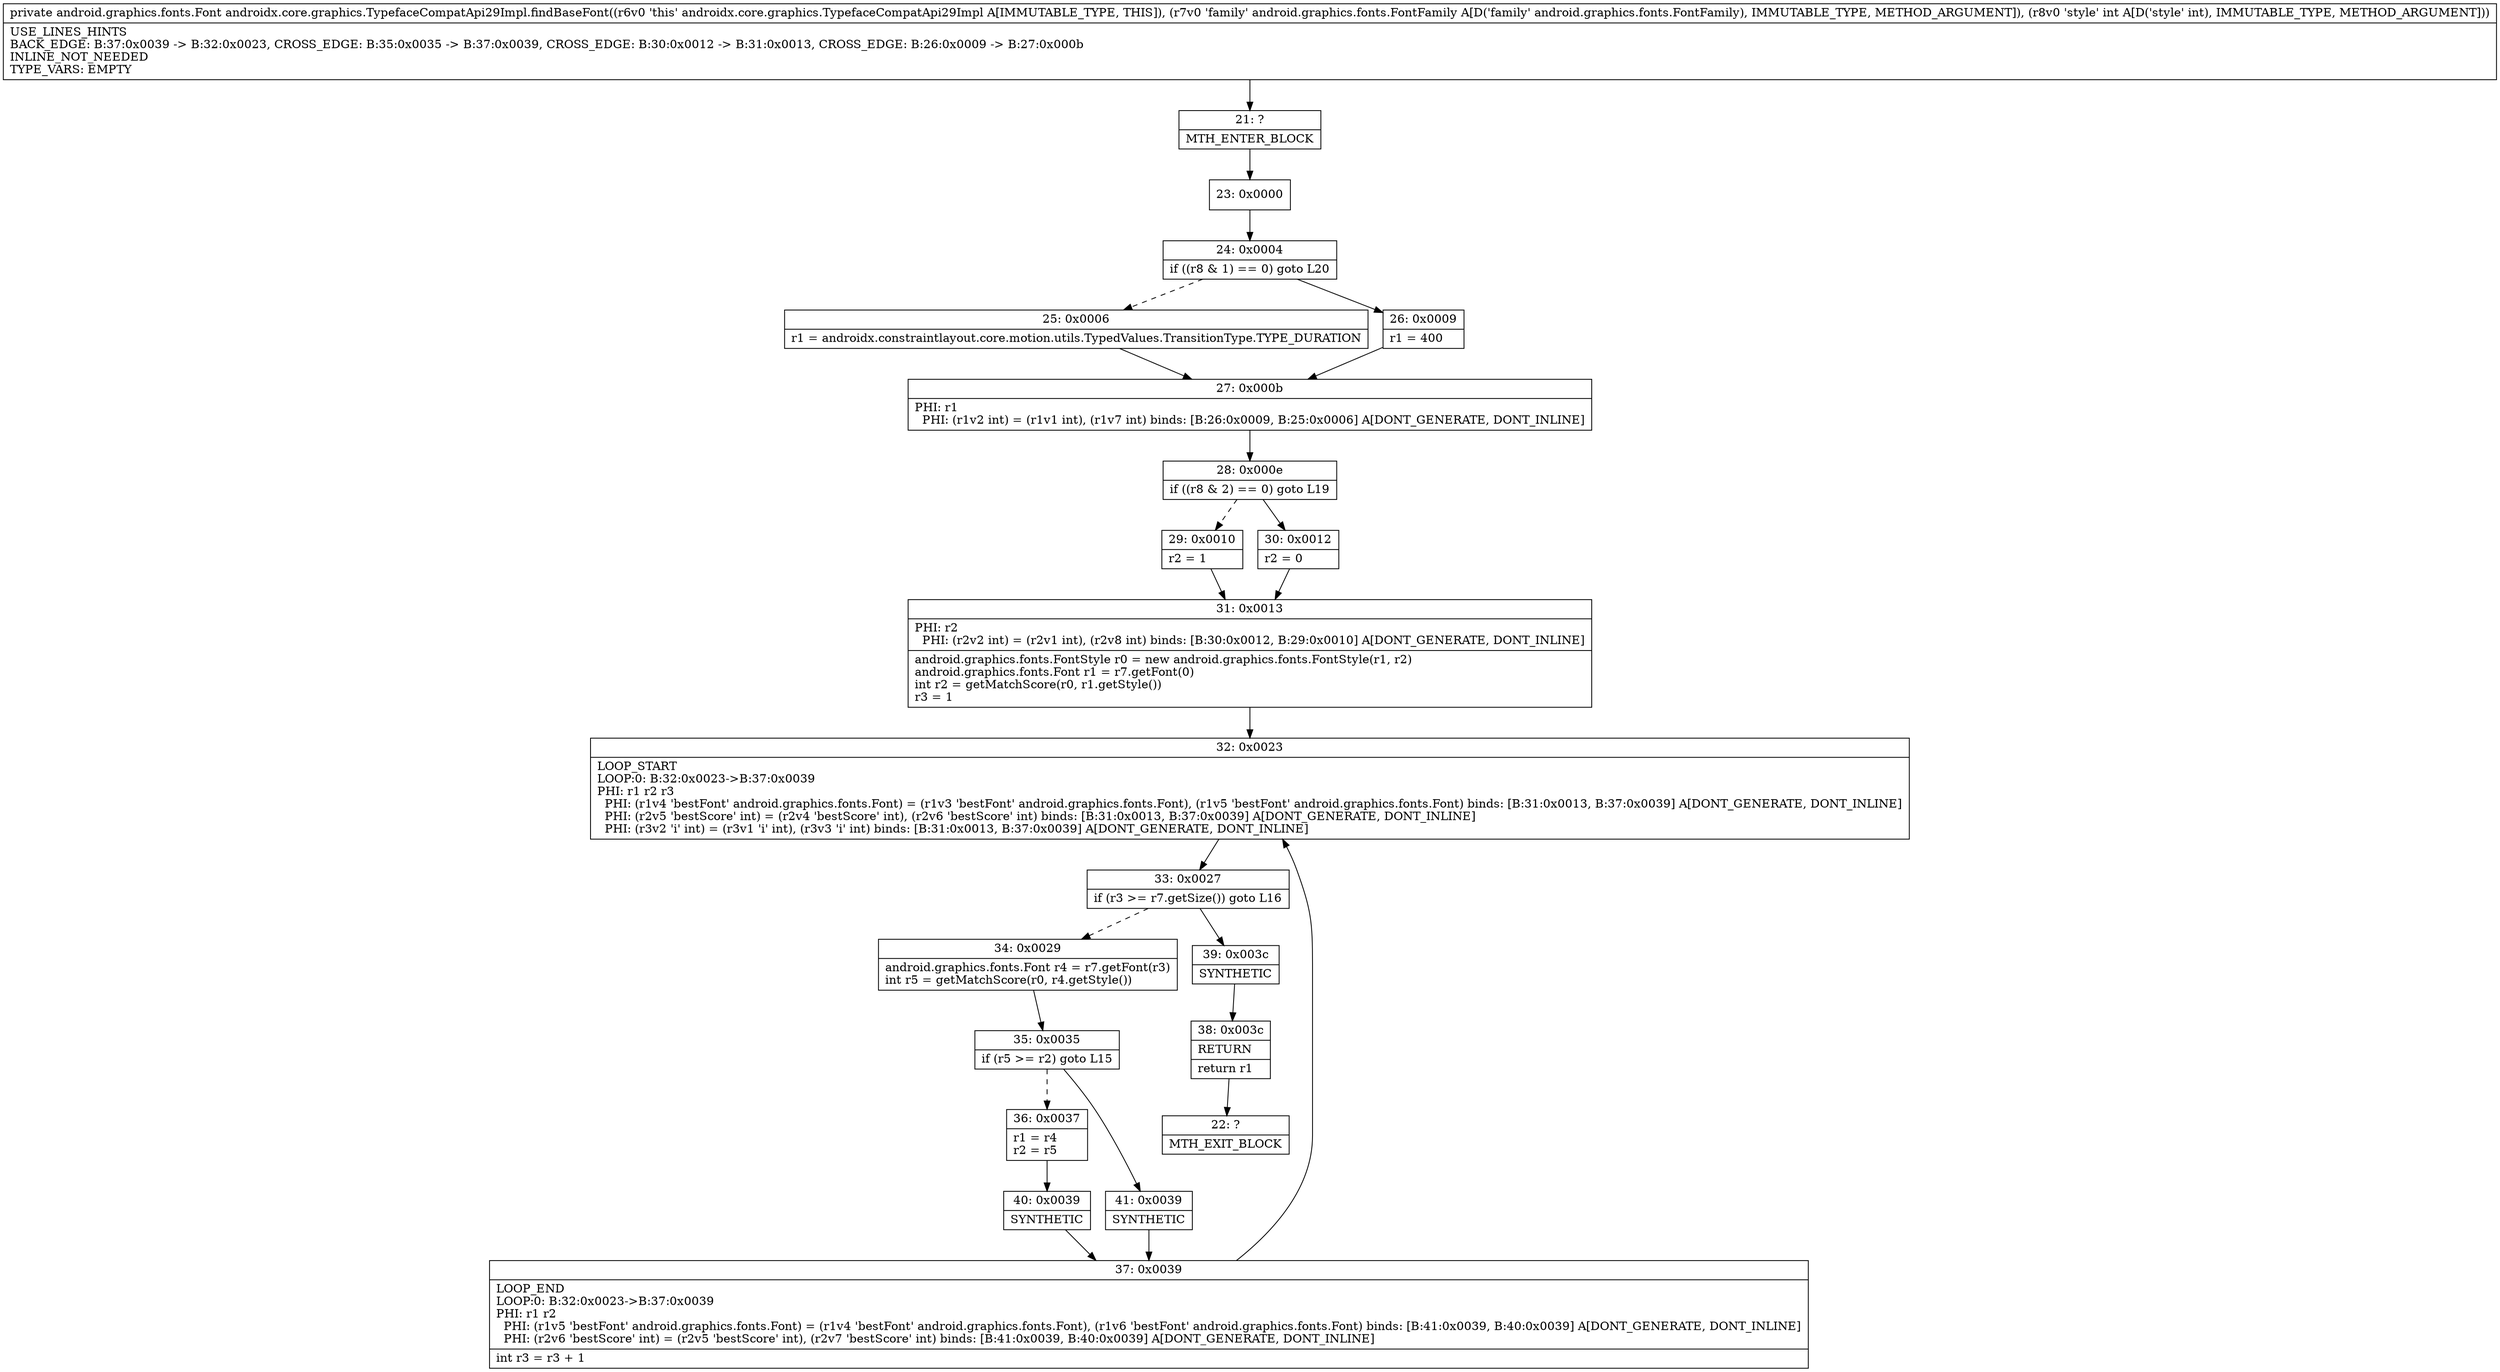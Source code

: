 digraph "CFG forandroidx.core.graphics.TypefaceCompatApi29Impl.findBaseFont(Landroid\/graphics\/fonts\/FontFamily;I)Landroid\/graphics\/fonts\/Font;" {
Node_21 [shape=record,label="{21\:\ ?|MTH_ENTER_BLOCK\l}"];
Node_23 [shape=record,label="{23\:\ 0x0000}"];
Node_24 [shape=record,label="{24\:\ 0x0004|if ((r8 & 1) == 0) goto L20\l}"];
Node_25 [shape=record,label="{25\:\ 0x0006|r1 = androidx.constraintlayout.core.motion.utils.TypedValues.TransitionType.TYPE_DURATION\l}"];
Node_27 [shape=record,label="{27\:\ 0x000b|PHI: r1 \l  PHI: (r1v2 int) = (r1v1 int), (r1v7 int) binds: [B:26:0x0009, B:25:0x0006] A[DONT_GENERATE, DONT_INLINE]\l}"];
Node_28 [shape=record,label="{28\:\ 0x000e|if ((r8 & 2) == 0) goto L19\l}"];
Node_29 [shape=record,label="{29\:\ 0x0010|r2 = 1\l}"];
Node_31 [shape=record,label="{31\:\ 0x0013|PHI: r2 \l  PHI: (r2v2 int) = (r2v1 int), (r2v8 int) binds: [B:30:0x0012, B:29:0x0010] A[DONT_GENERATE, DONT_INLINE]\l|android.graphics.fonts.FontStyle r0 = new android.graphics.fonts.FontStyle(r1, r2)\landroid.graphics.fonts.Font r1 = r7.getFont(0)\lint r2 = getMatchScore(r0, r1.getStyle())\lr3 = 1\l}"];
Node_32 [shape=record,label="{32\:\ 0x0023|LOOP_START\lLOOP:0: B:32:0x0023\-\>B:37:0x0039\lPHI: r1 r2 r3 \l  PHI: (r1v4 'bestFont' android.graphics.fonts.Font) = (r1v3 'bestFont' android.graphics.fonts.Font), (r1v5 'bestFont' android.graphics.fonts.Font) binds: [B:31:0x0013, B:37:0x0039] A[DONT_GENERATE, DONT_INLINE]\l  PHI: (r2v5 'bestScore' int) = (r2v4 'bestScore' int), (r2v6 'bestScore' int) binds: [B:31:0x0013, B:37:0x0039] A[DONT_GENERATE, DONT_INLINE]\l  PHI: (r3v2 'i' int) = (r3v1 'i' int), (r3v3 'i' int) binds: [B:31:0x0013, B:37:0x0039] A[DONT_GENERATE, DONT_INLINE]\l}"];
Node_33 [shape=record,label="{33\:\ 0x0027|if (r3 \>= r7.getSize()) goto L16\l}"];
Node_34 [shape=record,label="{34\:\ 0x0029|android.graphics.fonts.Font r4 = r7.getFont(r3)\lint r5 = getMatchScore(r0, r4.getStyle())\l}"];
Node_35 [shape=record,label="{35\:\ 0x0035|if (r5 \>= r2) goto L15\l}"];
Node_36 [shape=record,label="{36\:\ 0x0037|r1 = r4\lr2 = r5\l}"];
Node_40 [shape=record,label="{40\:\ 0x0039|SYNTHETIC\l}"];
Node_37 [shape=record,label="{37\:\ 0x0039|LOOP_END\lLOOP:0: B:32:0x0023\-\>B:37:0x0039\lPHI: r1 r2 \l  PHI: (r1v5 'bestFont' android.graphics.fonts.Font) = (r1v4 'bestFont' android.graphics.fonts.Font), (r1v6 'bestFont' android.graphics.fonts.Font) binds: [B:41:0x0039, B:40:0x0039] A[DONT_GENERATE, DONT_INLINE]\l  PHI: (r2v6 'bestScore' int) = (r2v5 'bestScore' int), (r2v7 'bestScore' int) binds: [B:41:0x0039, B:40:0x0039] A[DONT_GENERATE, DONT_INLINE]\l|int r3 = r3 + 1\l}"];
Node_41 [shape=record,label="{41\:\ 0x0039|SYNTHETIC\l}"];
Node_39 [shape=record,label="{39\:\ 0x003c|SYNTHETIC\l}"];
Node_38 [shape=record,label="{38\:\ 0x003c|RETURN\l|return r1\l}"];
Node_22 [shape=record,label="{22\:\ ?|MTH_EXIT_BLOCK\l}"];
Node_30 [shape=record,label="{30\:\ 0x0012|r2 = 0\l}"];
Node_26 [shape=record,label="{26\:\ 0x0009|r1 = 400\l}"];
MethodNode[shape=record,label="{private android.graphics.fonts.Font androidx.core.graphics.TypefaceCompatApi29Impl.findBaseFont((r6v0 'this' androidx.core.graphics.TypefaceCompatApi29Impl A[IMMUTABLE_TYPE, THIS]), (r7v0 'family' android.graphics.fonts.FontFamily A[D('family' android.graphics.fonts.FontFamily), IMMUTABLE_TYPE, METHOD_ARGUMENT]), (r8v0 'style' int A[D('style' int), IMMUTABLE_TYPE, METHOD_ARGUMENT]))  | USE_LINES_HINTS\lBACK_EDGE: B:37:0x0039 \-\> B:32:0x0023, CROSS_EDGE: B:35:0x0035 \-\> B:37:0x0039, CROSS_EDGE: B:30:0x0012 \-\> B:31:0x0013, CROSS_EDGE: B:26:0x0009 \-\> B:27:0x000b\lINLINE_NOT_NEEDED\lTYPE_VARS: EMPTY\l}"];
MethodNode -> Node_21;Node_21 -> Node_23;
Node_23 -> Node_24;
Node_24 -> Node_25[style=dashed];
Node_24 -> Node_26;
Node_25 -> Node_27;
Node_27 -> Node_28;
Node_28 -> Node_29[style=dashed];
Node_28 -> Node_30;
Node_29 -> Node_31;
Node_31 -> Node_32;
Node_32 -> Node_33;
Node_33 -> Node_34[style=dashed];
Node_33 -> Node_39;
Node_34 -> Node_35;
Node_35 -> Node_36[style=dashed];
Node_35 -> Node_41;
Node_36 -> Node_40;
Node_40 -> Node_37;
Node_37 -> Node_32;
Node_41 -> Node_37;
Node_39 -> Node_38;
Node_38 -> Node_22;
Node_30 -> Node_31;
Node_26 -> Node_27;
}

